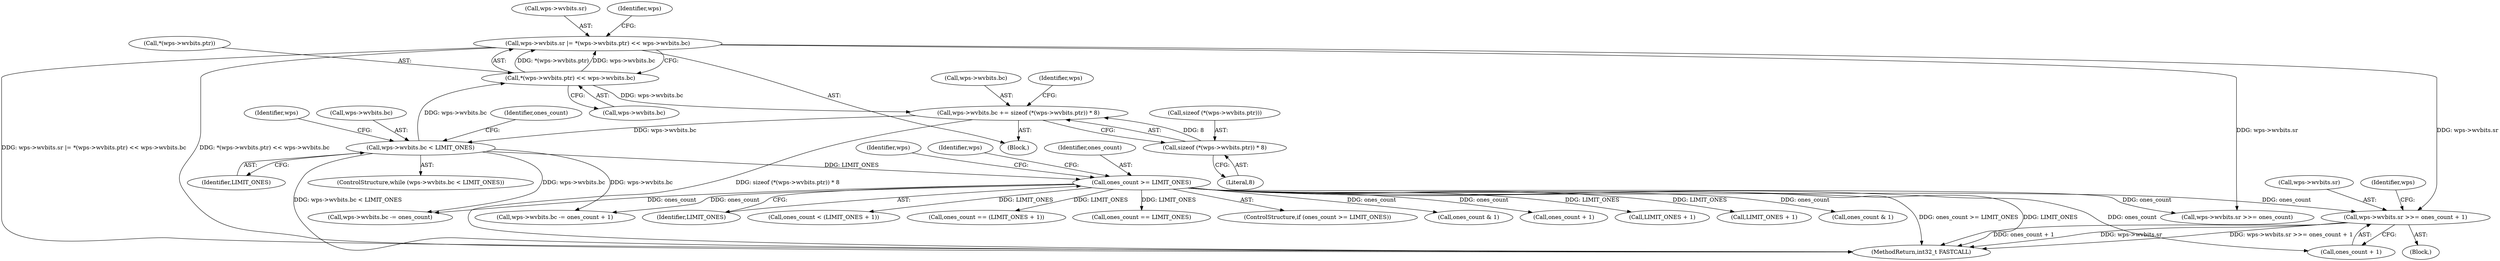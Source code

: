 digraph "0_WavPack_4bc05fc490b66ef2d45b1de26abf1455b486b0dc_0@pointer" {
"1000527" [label="(Call,wps->wvbits.sr >>= ones_count + 1)"];
"1000369" [label="(Call,wps->wvbits.sr |= *(wps->wvbits.ptr) << wps->wvbits.bc)"];
"1000375" [label="(Call,*(wps->wvbits.ptr) << wps->wvbits.bc)"];
"1000343" [label="(Call,wps->wvbits.bc < LIMIT_ONES)"];
"1000387" [label="(Call,wps->wvbits.bc += sizeof (*(wps->wvbits.ptr)) * 8)"];
"1000393" [label="(Call,sizeof (*(wps->wvbits.ptr)) * 8)"];
"1000411" [label="(Call,ones_count >= LIMIT_ONES)"];
"1000829" [label="(MethodReturn,int32_t FASTCALL)"];
"1000342" [label="(ControlStructure,while (wps->wvbits.bc < LIMIT_ONES))"];
"1000415" [label="(Call,wps->wvbits.bc -= ones_count)"];
"1000412" [label="(Identifier,ones_count)"];
"1000343" [label="(Call,wps->wvbits.bc < LIMIT_ONES)"];
"1000567" [label="(Call,ones_count & 1)"];
"1000369" [label="(Call,wps->wvbits.sr |= *(wps->wvbits.ptr) << wps->wvbits.bc)"];
"1000518" [label="(Call,wps->wvbits.bc -= ones_count + 1)"];
"1000393" [label="(Call,sizeof (*(wps->wvbits.ptr)) * 8)"];
"1000418" [label="(Identifier,wps)"];
"1000344" [label="(Call,wps->wvbits.bc)"];
"1000524" [label="(Call,ones_count + 1)"];
"1000521" [label="(Identifier,wps)"];
"1000349" [label="(Identifier,LIMIT_ONES)"];
"1000527" [label="(Call,wps->wvbits.sr >>= ones_count + 1)"];
"1000404" [label="(Identifier,ones_count)"];
"1000350" [label="(Block,)"];
"1000356" [label="(Identifier,wps)"];
"1000388" [label="(Call,wps->wvbits.bc)"];
"1000375" [label="(Call,*(wps->wvbits.ptr) << wps->wvbits.bc)"];
"1000446" [label="(Call,LIMIT_ONES + 1)"];
"1000433" [label="(Call,LIMIT_ONES + 1)"];
"1000370" [label="(Call,wps->wvbits.sr)"];
"1000549" [label="(Call,ones_count & 1)"];
"1000413" [label="(Identifier,LIMIT_ONES)"];
"1000431" [label="(Call,ones_count < (LIMIT_ONES + 1))"];
"1000382" [label="(Call,wps->wvbits.bc)"];
"1000401" [label="(Literal,8)"];
"1000528" [label="(Call,wps->wvbits.sr)"];
"1000444" [label="(Call,ones_count == (LIMIT_ONES + 1))"];
"1000452" [label="(Call,ones_count == LIMIT_ONES)"];
"1000376" [label="(Call,*(wps->wvbits.ptr))"];
"1000539" [label="(Identifier,wps)"];
"1000390" [label="(Identifier,wps)"];
"1000422" [label="(Call,wps->wvbits.sr >>= ones_count)"];
"1000533" [label="(Call,ones_count + 1)"];
"1000517" [label="(Block,)"];
"1000410" [label="(ControlStructure,if (ones_count >= LIMIT_ONES))"];
"1000411" [label="(Call,ones_count >= LIMIT_ONES)"];
"1000346" [label="(Identifier,wps)"];
"1000387" [label="(Call,wps->wvbits.bc += sizeof (*(wps->wvbits.ptr)) * 8)"];
"1000394" [label="(Call,sizeof (*(wps->wvbits.ptr)))"];
"1000527" -> "1000517"  [label="AST: "];
"1000527" -> "1000533"  [label="CFG: "];
"1000528" -> "1000527"  [label="AST: "];
"1000533" -> "1000527"  [label="AST: "];
"1000539" -> "1000527"  [label="CFG: "];
"1000527" -> "1000829"  [label="DDG: ones_count + 1"];
"1000527" -> "1000829"  [label="DDG: wps->wvbits.sr"];
"1000527" -> "1000829"  [label="DDG: wps->wvbits.sr >>= ones_count + 1"];
"1000369" -> "1000527"  [label="DDG: wps->wvbits.sr"];
"1000411" -> "1000527"  [label="DDG: ones_count"];
"1000369" -> "1000350"  [label="AST: "];
"1000369" -> "1000375"  [label="CFG: "];
"1000370" -> "1000369"  [label="AST: "];
"1000375" -> "1000369"  [label="AST: "];
"1000390" -> "1000369"  [label="CFG: "];
"1000369" -> "1000829"  [label="DDG: wps->wvbits.sr |= *(wps->wvbits.ptr) << wps->wvbits.bc"];
"1000369" -> "1000829"  [label="DDG: *(wps->wvbits.ptr) << wps->wvbits.bc"];
"1000375" -> "1000369"  [label="DDG: *(wps->wvbits.ptr)"];
"1000375" -> "1000369"  [label="DDG: wps->wvbits.bc"];
"1000369" -> "1000422"  [label="DDG: wps->wvbits.sr"];
"1000375" -> "1000382"  [label="CFG: "];
"1000376" -> "1000375"  [label="AST: "];
"1000382" -> "1000375"  [label="AST: "];
"1000343" -> "1000375"  [label="DDG: wps->wvbits.bc"];
"1000375" -> "1000387"  [label="DDG: wps->wvbits.bc"];
"1000343" -> "1000342"  [label="AST: "];
"1000343" -> "1000349"  [label="CFG: "];
"1000344" -> "1000343"  [label="AST: "];
"1000349" -> "1000343"  [label="AST: "];
"1000356" -> "1000343"  [label="CFG: "];
"1000404" -> "1000343"  [label="CFG: "];
"1000343" -> "1000829"  [label="DDG: wps->wvbits.bc < LIMIT_ONES"];
"1000387" -> "1000343"  [label="DDG: wps->wvbits.bc"];
"1000343" -> "1000411"  [label="DDG: LIMIT_ONES"];
"1000343" -> "1000415"  [label="DDG: wps->wvbits.bc"];
"1000343" -> "1000518"  [label="DDG: wps->wvbits.bc"];
"1000387" -> "1000350"  [label="AST: "];
"1000387" -> "1000393"  [label="CFG: "];
"1000388" -> "1000387"  [label="AST: "];
"1000393" -> "1000387"  [label="AST: "];
"1000346" -> "1000387"  [label="CFG: "];
"1000387" -> "1000829"  [label="DDG: sizeof (*(wps->wvbits.ptr)) * 8"];
"1000393" -> "1000387"  [label="DDG: 8"];
"1000393" -> "1000401"  [label="CFG: "];
"1000394" -> "1000393"  [label="AST: "];
"1000401" -> "1000393"  [label="AST: "];
"1000411" -> "1000410"  [label="AST: "];
"1000411" -> "1000413"  [label="CFG: "];
"1000412" -> "1000411"  [label="AST: "];
"1000413" -> "1000411"  [label="AST: "];
"1000418" -> "1000411"  [label="CFG: "];
"1000521" -> "1000411"  [label="CFG: "];
"1000411" -> "1000829"  [label="DDG: ones_count >= LIMIT_ONES"];
"1000411" -> "1000829"  [label="DDG: LIMIT_ONES"];
"1000411" -> "1000415"  [label="DDG: ones_count"];
"1000411" -> "1000422"  [label="DDG: ones_count"];
"1000411" -> "1000431"  [label="DDG: LIMIT_ONES"];
"1000411" -> "1000433"  [label="DDG: LIMIT_ONES"];
"1000411" -> "1000444"  [label="DDG: LIMIT_ONES"];
"1000411" -> "1000446"  [label="DDG: LIMIT_ONES"];
"1000411" -> "1000452"  [label="DDG: LIMIT_ONES"];
"1000411" -> "1000518"  [label="DDG: ones_count"];
"1000411" -> "1000524"  [label="DDG: ones_count"];
"1000411" -> "1000533"  [label="DDG: ones_count"];
"1000411" -> "1000549"  [label="DDG: ones_count"];
"1000411" -> "1000567"  [label="DDG: ones_count"];
}
